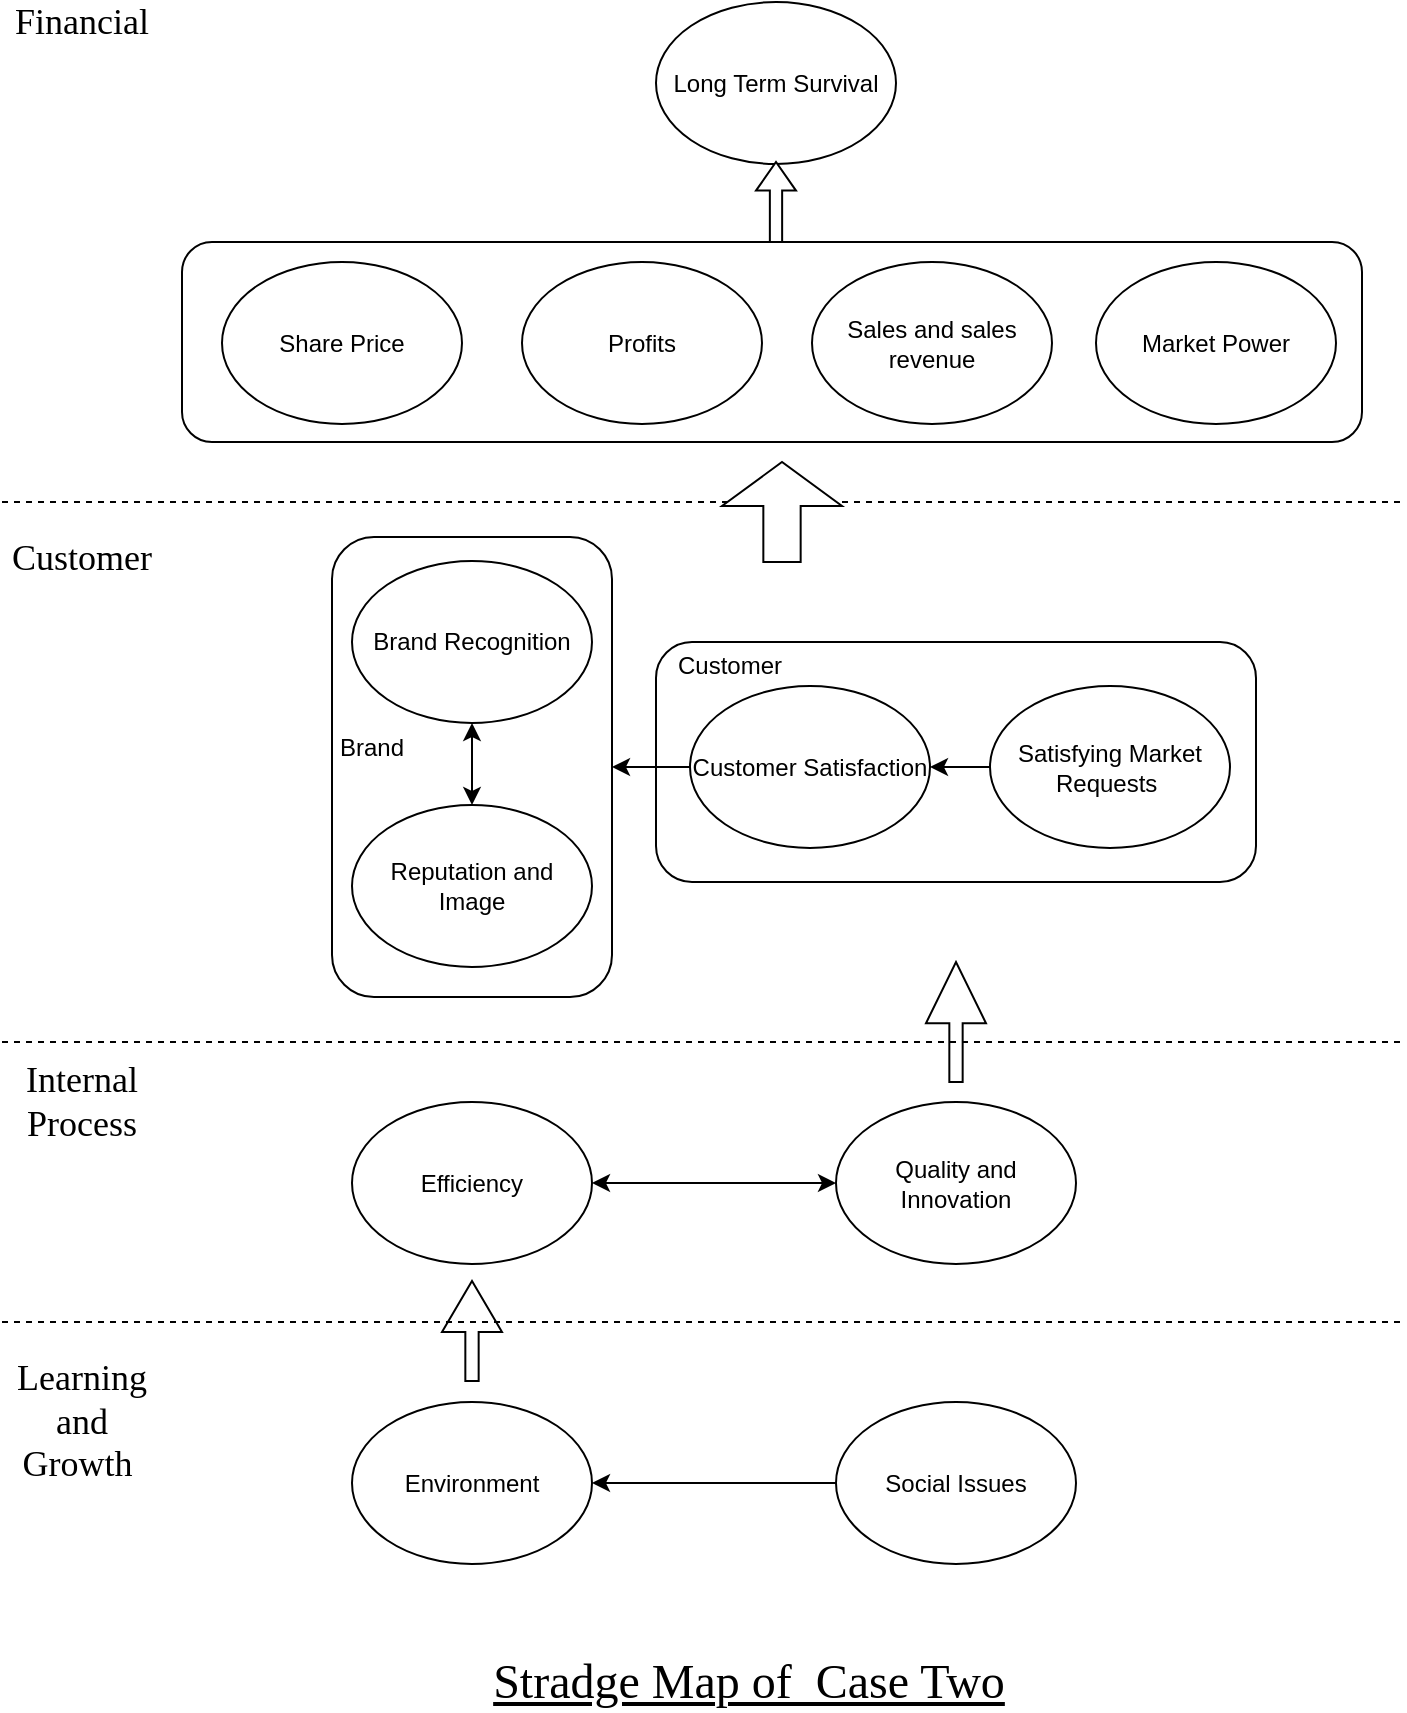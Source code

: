 <mxfile version="13.3.0" type="github">
  <diagram id="0j7kQBx2fWOavdLrpgRF" name="Page-1">
    <mxGraphModel dx="1038" dy="499" grid="1" gridSize="10" guides="1" tooltips="1" connect="1" arrows="1" fold="1" page="1" pageScale="1" pageWidth="827" pageHeight="1169" math="0" shadow="0">
      <root>
        <mxCell id="0" />
        <mxCell id="1" parent="0" />
        <mxCell id="P_k4eneQ54_tybDXNxLD-40" value="" style="rounded=1;whiteSpace=wrap;html=1;fillColor=none;" parent="1" vertex="1">
          <mxGeometry x="130" y="210" width="590" height="100" as="geometry" />
        </mxCell>
        <mxCell id="P_k4eneQ54_tybDXNxLD-27" value="" style="rounded=1;whiteSpace=wrap;html=1;fillColor=none;" parent="1" vertex="1">
          <mxGeometry x="367" y="410" width="300" height="120" as="geometry" />
        </mxCell>
        <mxCell id="P_k4eneQ54_tybDXNxLD-1" value="Environment" style="ellipse;whiteSpace=wrap;html=1;" parent="1" vertex="1">
          <mxGeometry x="215" y="790" width="120" height="81" as="geometry" />
        </mxCell>
        <mxCell id="P_k4eneQ54_tybDXNxLD-3" style="edgeStyle=orthogonalEdgeStyle;rounded=0;orthogonalLoop=1;jettySize=auto;html=1;exitX=0;exitY=0.5;exitDx=0;exitDy=0;entryX=1;entryY=0.5;entryDx=0;entryDy=0;" parent="1" source="P_k4eneQ54_tybDXNxLD-2" target="P_k4eneQ54_tybDXNxLD-1" edge="1">
          <mxGeometry relative="1" as="geometry">
            <mxPoint x="387.0" y="830.5" as="targetPoint" />
          </mxGeometry>
        </mxCell>
        <mxCell id="P_k4eneQ54_tybDXNxLD-2" value="Social Issues" style="ellipse;whiteSpace=wrap;html=1;" parent="1" vertex="1">
          <mxGeometry x="457" y="790" width="120" height="81" as="geometry" />
        </mxCell>
        <mxCell id="P_k4eneQ54_tybDXNxLD-18" value="Quality and Innovation" style="ellipse;whiteSpace=wrap;html=1;" parent="1" vertex="1">
          <mxGeometry x="457" y="640" width="120" height="81" as="geometry" />
        </mxCell>
        <mxCell id="P_k4eneQ54_tybDXNxLD-19" value="Efficiency" style="ellipse;whiteSpace=wrap;html=1;" parent="1" vertex="1">
          <mxGeometry x="215" y="640" width="120" height="81" as="geometry" />
        </mxCell>
        <mxCell id="P_k4eneQ54_tybDXNxLD-20" value="" style="endArrow=classic;startArrow=classic;html=1;entryX=0;entryY=0.5;entryDx=0;entryDy=0;exitX=1;exitY=0.5;exitDx=0;exitDy=0;" parent="1" source="P_k4eneQ54_tybDXNxLD-19" target="P_k4eneQ54_tybDXNxLD-18" edge="1">
          <mxGeometry width="50" height="50" relative="1" as="geometry">
            <mxPoint x="387.0" y="680.5" as="sourcePoint" />
            <mxPoint x="397" y="210.5" as="targetPoint" />
          </mxGeometry>
        </mxCell>
        <mxCell id="P_k4eneQ54_tybDXNxLD-22" value="" style="shape=singleArrow;direction=north;whiteSpace=wrap;html=1;arrowWidth=0.222;arrowSize=0.51;" parent="1" vertex="1">
          <mxGeometry x="260" y="729.5" width="30" height="50" as="geometry" />
        </mxCell>
        <mxCell id="P_k4eneQ54_tybDXNxLD-23" value="" style="shape=singleArrow;direction=north;whiteSpace=wrap;html=1;arrowWidth=0.222;arrowSize=0.51;" parent="1" vertex="1">
          <mxGeometry x="502" y="570" width="30" height="60" as="geometry" />
        </mxCell>
        <mxCell id="P_k4eneQ54_tybDXNxLD-26" style="edgeStyle=orthogonalEdgeStyle;rounded=0;orthogonalLoop=1;jettySize=auto;html=1;entryX=1;entryY=0.5;entryDx=0;entryDy=0;" parent="1" source="P_k4eneQ54_tybDXNxLD-24" target="P_k4eneQ54_tybDXNxLD-25" edge="1">
          <mxGeometry relative="1" as="geometry" />
        </mxCell>
        <mxCell id="P_k4eneQ54_tybDXNxLD-24" value="Satisfying Market Requests&amp;nbsp;" style="ellipse;whiteSpace=wrap;html=1;" parent="1" vertex="1">
          <mxGeometry x="534" y="432" width="120" height="81" as="geometry" />
        </mxCell>
        <mxCell id="P_k4eneQ54_tybDXNxLD-35" style="edgeStyle=orthogonalEdgeStyle;rounded=0;orthogonalLoop=1;jettySize=auto;html=1;entryX=1;entryY=0.5;entryDx=0;entryDy=0;" parent="1" source="P_k4eneQ54_tybDXNxLD-25" target="P_k4eneQ54_tybDXNxLD-32" edge="1">
          <mxGeometry relative="1" as="geometry" />
        </mxCell>
        <mxCell id="P_k4eneQ54_tybDXNxLD-25" value="Customer Satisfaction" style="ellipse;whiteSpace=wrap;html=1;" parent="1" vertex="1">
          <mxGeometry x="384" y="432" width="120" height="81" as="geometry" />
        </mxCell>
        <mxCell id="P_k4eneQ54_tybDXNxLD-28" value="Customer" style="text;html=1;strokeColor=none;fillColor=none;align=center;verticalAlign=middle;whiteSpace=wrap;rounded=0;" parent="1" vertex="1">
          <mxGeometry x="384" y="412" width="40" height="20" as="geometry" />
        </mxCell>
        <mxCell id="P_k4eneQ54_tybDXNxLD-29" value="Reputation and Image" style="ellipse;whiteSpace=wrap;html=1;" parent="1" vertex="1">
          <mxGeometry x="215" y="491.5" width="120" height="81" as="geometry" />
        </mxCell>
        <mxCell id="P_k4eneQ54_tybDXNxLD-30" value="Brand Recognition" style="ellipse;whiteSpace=wrap;html=1;" parent="1" vertex="1">
          <mxGeometry x="215" y="369.5" width="120" height="81" as="geometry" />
        </mxCell>
        <mxCell id="P_k4eneQ54_tybDXNxLD-31" value="" style="endArrow=classic;startArrow=classic;html=1;entryX=0.5;entryY=1;entryDx=0;entryDy=0;exitX=0.5;exitY=0;exitDx=0;exitDy=0;" parent="1" source="P_k4eneQ54_tybDXNxLD-29" target="P_k4eneQ54_tybDXNxLD-30" edge="1">
          <mxGeometry width="50" height="50" relative="1" as="geometry">
            <mxPoint x="385" y="609.5" as="sourcePoint" />
            <mxPoint x="435" y="559.5" as="targetPoint" />
          </mxGeometry>
        </mxCell>
        <mxCell id="P_k4eneQ54_tybDXNxLD-32" value="" style="rounded=1;whiteSpace=wrap;html=1;fillColor=none;" parent="1" vertex="1">
          <mxGeometry x="205" y="357.5" width="140" height="230" as="geometry" />
        </mxCell>
        <mxCell id="P_k4eneQ54_tybDXNxLD-33" value="Brand" style="text;html=1;strokeColor=none;fillColor=none;align=center;verticalAlign=middle;whiteSpace=wrap;rounded=0;" parent="1" vertex="1">
          <mxGeometry x="205" y="452.5" width="40" height="20" as="geometry" />
        </mxCell>
        <mxCell id="P_k4eneQ54_tybDXNxLD-36" value="Share Price" style="ellipse;whiteSpace=wrap;html=1;" parent="1" vertex="1">
          <mxGeometry x="150" y="220" width="120" height="81" as="geometry" />
        </mxCell>
        <mxCell id="P_k4eneQ54_tybDXNxLD-37" value="Profits" style="ellipse;whiteSpace=wrap;html=1;" parent="1" vertex="1">
          <mxGeometry x="300" y="220" width="120" height="81" as="geometry" />
        </mxCell>
        <mxCell id="P_k4eneQ54_tybDXNxLD-38" value="Sales and sales revenue" style="ellipse;whiteSpace=wrap;html=1;" parent="1" vertex="1">
          <mxGeometry x="445" y="220" width="120" height="81" as="geometry" />
        </mxCell>
        <mxCell id="P_k4eneQ54_tybDXNxLD-39" value="Market Power" style="ellipse;whiteSpace=wrap;html=1;" parent="1" vertex="1">
          <mxGeometry x="587" y="220" width="120" height="81" as="geometry" />
        </mxCell>
        <mxCell id="P_k4eneQ54_tybDXNxLD-41" value="Long Term Survival" style="ellipse;whiteSpace=wrap;html=1;" parent="1" vertex="1">
          <mxGeometry x="367" y="90" width="120" height="81" as="geometry" />
        </mxCell>
        <mxCell id="P_k4eneQ54_tybDXNxLD-42" value="" style="shape=singleArrow;direction=north;whiteSpace=wrap;html=1;arrowWidth=0.307;arrowSize=0.357;" parent="1" vertex="1">
          <mxGeometry x="417" y="170" width="20" height="40" as="geometry" />
        </mxCell>
        <mxCell id="P_k4eneQ54_tybDXNxLD-43" value="" style="endArrow=none;dashed=1;html=1;" parent="1" edge="1">
          <mxGeometry width="50" height="50" relative="1" as="geometry">
            <mxPoint x="40" y="750" as="sourcePoint" />
            <mxPoint x="740" y="750" as="targetPoint" />
          </mxGeometry>
        </mxCell>
        <mxCell id="P_k4eneQ54_tybDXNxLD-44" value="" style="endArrow=none;dashed=1;html=1;" parent="1" edge="1">
          <mxGeometry width="50" height="50" relative="1" as="geometry">
            <mxPoint x="40" y="610" as="sourcePoint" />
            <mxPoint x="740" y="610" as="targetPoint" />
          </mxGeometry>
        </mxCell>
        <mxCell id="P_k4eneQ54_tybDXNxLD-45" value="" style="endArrow=none;dashed=1;html=1;" parent="1" edge="1">
          <mxGeometry width="50" height="50" relative="1" as="geometry">
            <mxPoint x="40" y="340" as="sourcePoint" />
            <mxPoint x="740" y="340" as="targetPoint" />
          </mxGeometry>
        </mxCell>
        <mxCell id="P_k4eneQ54_tybDXNxLD-46" value="&lt;span style=&quot;font-family: &amp;#34;cambria&amp;#34; , serif&quot;&gt;&lt;font style=&quot;font-size: 18px&quot;&gt;Customer&lt;/font&gt;&lt;/span&gt;" style="text;html=1;strokeColor=none;fillColor=none;align=center;verticalAlign=middle;whiteSpace=wrap;rounded=0;" parent="1" vertex="1">
          <mxGeometry x="60" y="357.5" width="40" height="20" as="geometry" />
        </mxCell>
        <mxCell id="P_k4eneQ54_tybDXNxLD-47" value="&lt;font style=&quot;font-size: 18px&quot;&gt;&lt;span style=&quot;font-family: &amp;#34;cambria&amp;#34; , serif&quot;&gt;Internal&lt;/span&gt;&lt;span style=&quot;font-family: &amp;#34;times new roman&amp;#34; , serif&quot;&gt; &lt;/span&gt;&lt;span style=&quot;font-family: &amp;#34;cambria&amp;#34; , serif&quot;&gt;Process&lt;/span&gt;&lt;/font&gt;" style="text;html=1;strokeColor=none;fillColor=none;align=center;verticalAlign=middle;whiteSpace=wrap;rounded=0;" parent="1" vertex="1">
          <mxGeometry x="60" y="630" width="40" height="20" as="geometry" />
        </mxCell>
        <mxCell id="P_k4eneQ54_tybDXNxLD-48" value="&lt;span style=&quot;font-family: &amp;#34;cambria&amp;#34; , serif&quot;&gt;&lt;font style=&quot;font-size: 18px&quot;&gt;Learning&lt;br/&gt;and Growth&amp;nbsp;&lt;/font&gt;&lt;/span&gt;" style="text;html=1;strokeColor=none;fillColor=none;align=center;verticalAlign=middle;whiteSpace=wrap;rounded=0;" parent="1" vertex="1">
          <mxGeometry x="60" y="790" width="40" height="20" as="geometry" />
        </mxCell>
        <mxCell id="P_k4eneQ54_tybDXNxLD-49" value="&lt;span style=&quot;font-family: &amp;#34;cambria&amp;#34; , serif&quot;&gt;&lt;font style=&quot;font-size: 18px&quot;&gt;Financial&lt;/font&gt;&lt;/span&gt;" style="text;html=1;strokeColor=none;fillColor=none;align=center;verticalAlign=middle;whiteSpace=wrap;rounded=0;" parent="1" vertex="1">
          <mxGeometry x="60" y="90" width="40" height="20" as="geometry" />
        </mxCell>
        <mxCell id="H5yqWrvkyhw7wRc6On9Z-1" value="" style="shape=singleArrow;direction=north;whiteSpace=wrap;html=1;arrowWidth=0.311;arrowSize=0.439;" parent="1" vertex="1">
          <mxGeometry x="400" y="320" width="60" height="50" as="geometry" />
        </mxCell>
        <mxCell id="gPYuJFj_v8BSPi5QUqBB-1" value="&lt;font face=&quot;cambria, serif&quot; style=&quot;font-size: 24px&quot;&gt;&lt;u&gt;Stradge Map of&amp;nbsp; Case Two&lt;/u&gt;&lt;/font&gt;" style="text;html=1;strokeColor=none;fillColor=none;align=center;verticalAlign=middle;whiteSpace=wrap;rounded=0;" vertex="1" parent="1">
          <mxGeometry x="262" y="920" width="303" height="20" as="geometry" />
        </mxCell>
      </root>
    </mxGraphModel>
  </diagram>
</mxfile>

